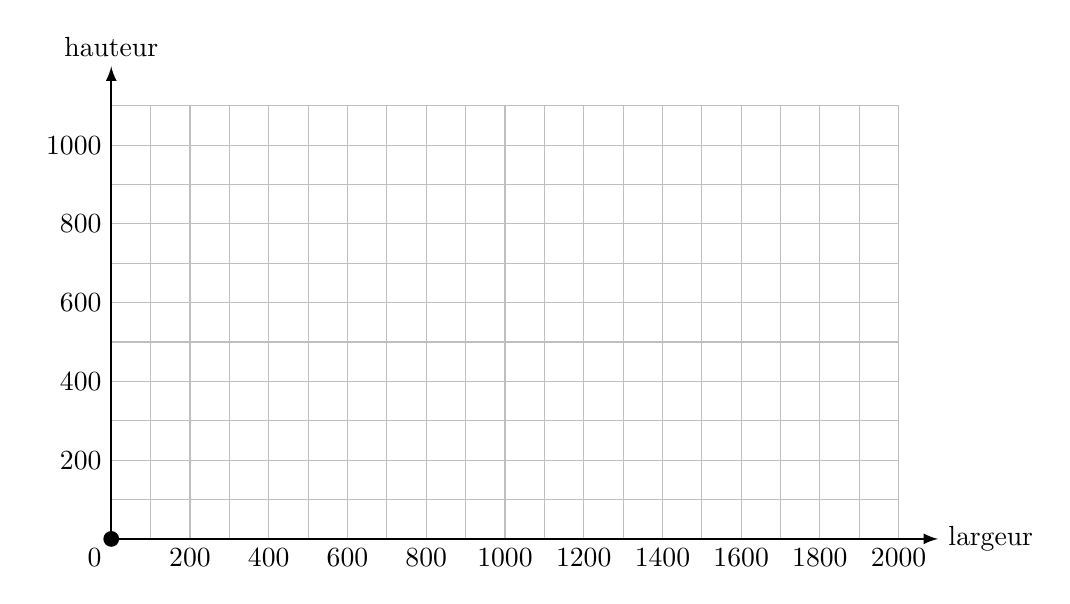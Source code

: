 \tikzstyle{arrow} = [->,>=latex,thick]
\begin{tikzpicture}[scale=0.5]

\draw[lightgray,thin] (0,0) grid (20,11);

\draw[arrow,thick] (0,0)--(21,0) node[right]{largeur};
\draw[arrow,thick] (0,0)--(0,12) node[above]{hauteur};

\node[below left] at (0,0) {$0$};

\foreach \x/\L in {2/200,,4/400,6/600,8/800,10/1000,12/1200,14/1400,16/1600,18/1800, 20/2000}{
    \node[below] at (\x,0) {$\L$};
}

\foreach \y/\L in {2/200,,4/400,6/600,8/800,10/1000}{
    \node[left] at (0,\y) {$\L$};
}

\fill (0,0) circle (0.2);



\end{tikzpicture}
